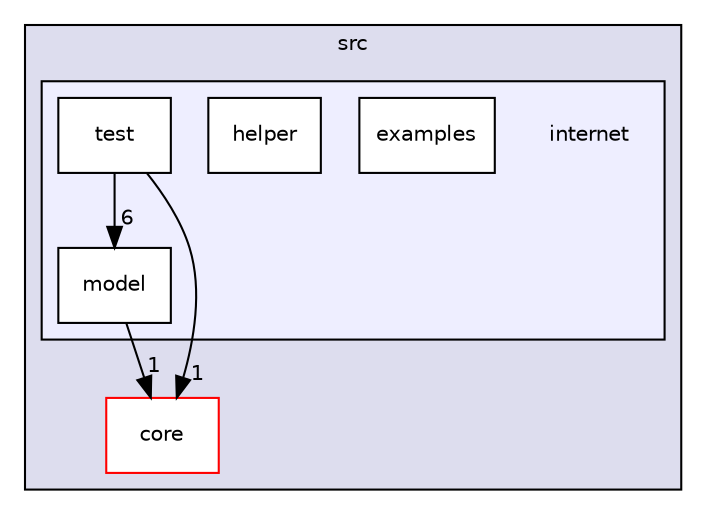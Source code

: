 digraph "src/internet" {
  compound=true
  node [ fontsize="10", fontname="Helvetica"];
  edge [ labelfontsize="10", labelfontname="Helvetica"];
  subgraph clusterdir_68267d1309a1af8e8297ef4c3efbcdba {
    graph [ bgcolor="#ddddee", pencolor="black", label="src" fontname="Helvetica", fontsize="10", URL="dir_68267d1309a1af8e8297ef4c3efbcdba.html"]
  dir_aebb8dcc11953d78e620bbef0b9e2183 [shape=box label="core" fillcolor="white" style="filled" color="red" URL="dir_aebb8dcc11953d78e620bbef0b9e2183.html"];
  subgraph clusterdir_9875a27782e85dfc0c1135b3f36246db {
    graph [ bgcolor="#eeeeff", pencolor="black", label="" URL="dir_9875a27782e85dfc0c1135b3f36246db.html"];
    dir_9875a27782e85dfc0c1135b3f36246db [shape=plaintext label="internet"];
  dir_fa88600cbd7bc64f9a57def3a4745431 [shape=box label="examples" fillcolor="white" style="filled" URL="dir_fa88600cbd7bc64f9a57def3a4745431.html"];
  dir_daecd84627dd89fadcb8816df2503272 [shape=box label="helper" fillcolor="white" style="filled" URL="dir_daecd84627dd89fadcb8816df2503272.html"];
  dir_31cca4ee57c734e0871d5231fa404ed5 [shape=box label="model" fillcolor="white" style="filled" URL="dir_31cca4ee57c734e0871d5231fa404ed5.html"];
  dir_9b47e36f2f72b30f11b1f0c5c8d45a44 [shape=box label="test" fillcolor="white" style="filled" URL="dir_9b47e36f2f72b30f11b1f0c5c8d45a44.html"];
  }
  }
  dir_31cca4ee57c734e0871d5231fa404ed5->dir_aebb8dcc11953d78e620bbef0b9e2183 [headlabel="1", labeldistance=1.5 headhref="dir_000086_000028.html"];
  dir_9b47e36f2f72b30f11b1f0c5c8d45a44->dir_31cca4ee57c734e0871d5231fa404ed5 [headlabel="6", labeldistance=1.5 headhref="dir_000039_000086.html"];
  dir_9b47e36f2f72b30f11b1f0c5c8d45a44->dir_aebb8dcc11953d78e620bbef0b9e2183 [headlabel="1", labeldistance=1.5 headhref="dir_000039_000028.html"];
}
